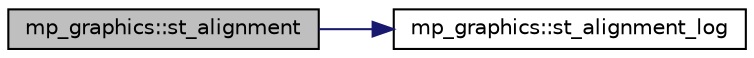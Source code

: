 digraph "mp_graphics::st_alignment"
{
  edge [fontname="Helvetica",fontsize="10",labelfontname="Helvetica",labelfontsize="10"];
  node [fontname="Helvetica",fontsize="10",shape=record];
  rankdir="LR";
  Node7338 [label="mp_graphics::st_alignment",height=0.2,width=0.4,color="black", fillcolor="grey75", style="filled", fontcolor="black"];
  Node7338 -> Node7339 [color="midnightblue",fontsize="10",style="solid",fontname="Helvetica"];
  Node7339 [label="mp_graphics::st_alignment_log",height=0.2,width=0.4,color="black", fillcolor="white", style="filled",URL="$da/d2c/classmp__graphics.html#a9f7aa1c186791f69881ddbf590835f3e"];
}
